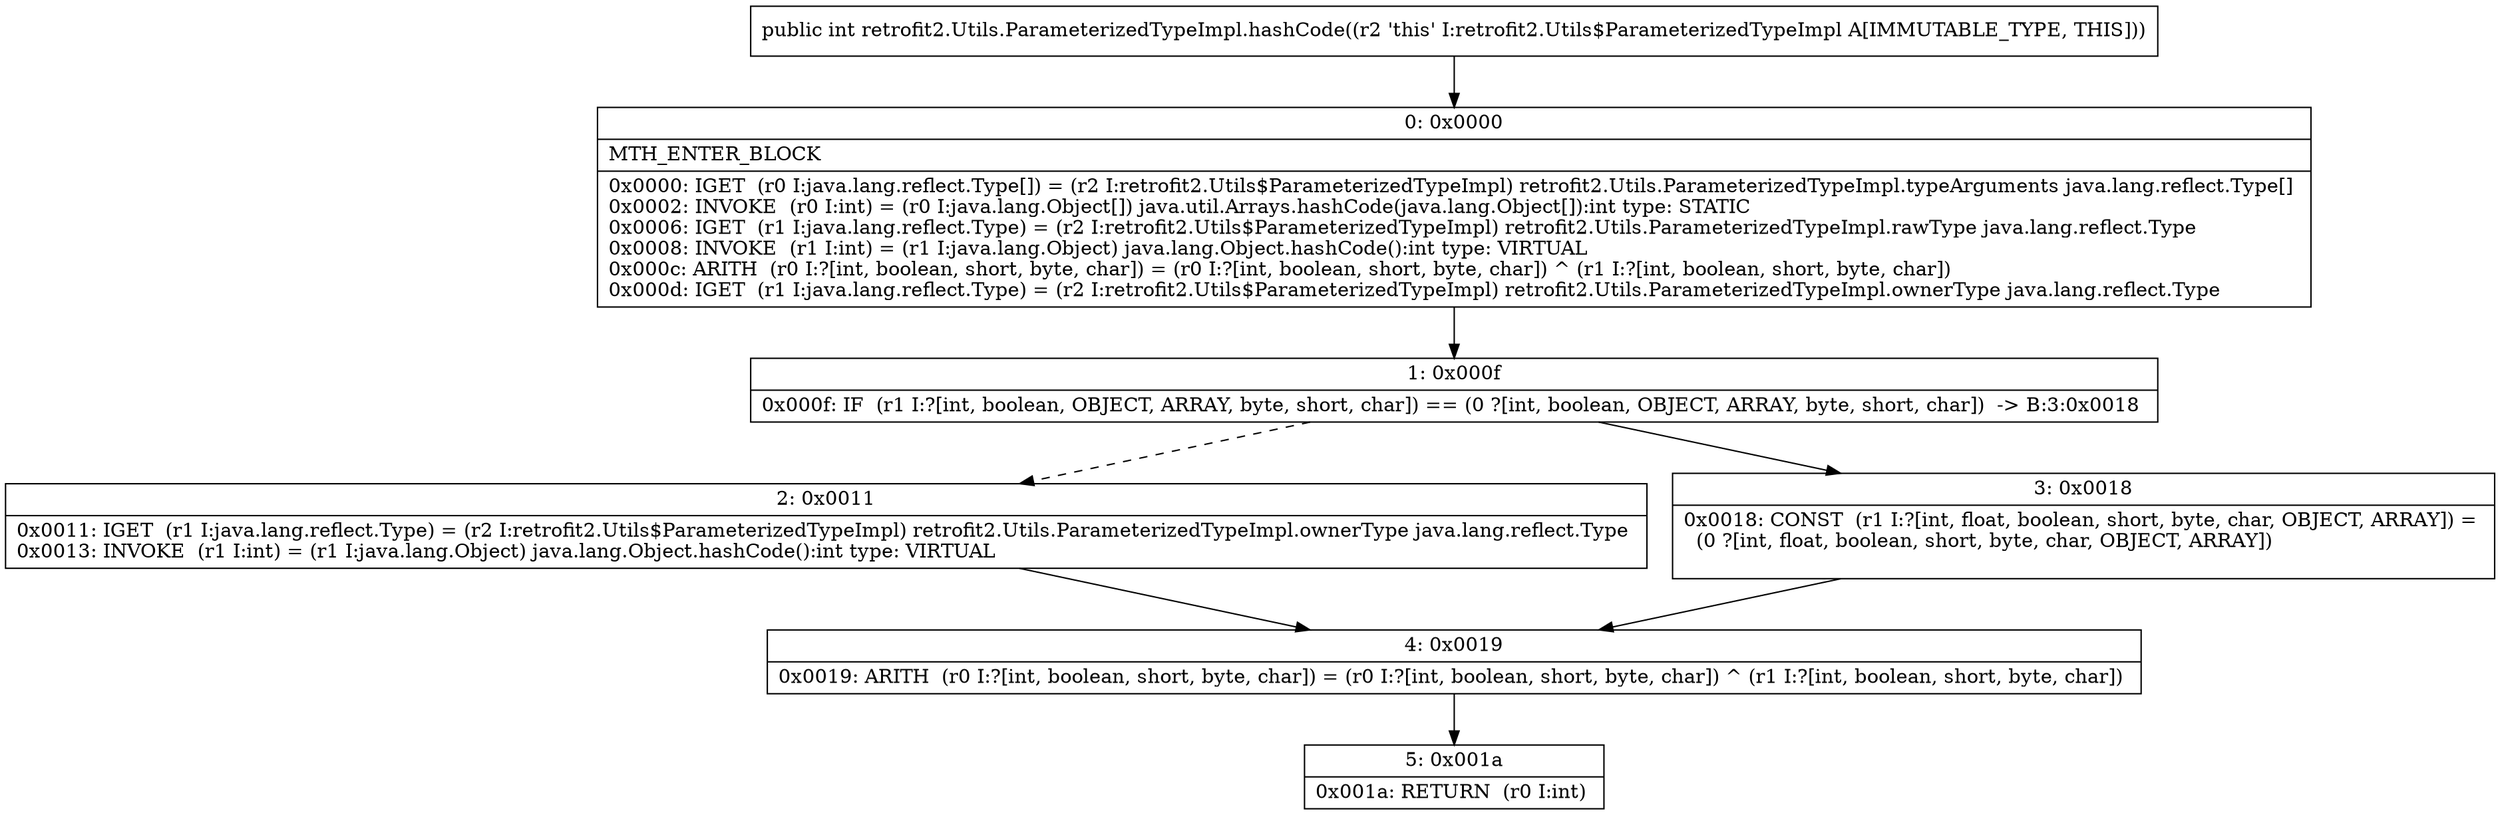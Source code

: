 digraph "CFG forretrofit2.Utils.ParameterizedTypeImpl.hashCode()I" {
Node_0 [shape=record,label="{0\:\ 0x0000|MTH_ENTER_BLOCK\l|0x0000: IGET  (r0 I:java.lang.reflect.Type[]) = (r2 I:retrofit2.Utils$ParameterizedTypeImpl) retrofit2.Utils.ParameterizedTypeImpl.typeArguments java.lang.reflect.Type[] \l0x0002: INVOKE  (r0 I:int) = (r0 I:java.lang.Object[]) java.util.Arrays.hashCode(java.lang.Object[]):int type: STATIC \l0x0006: IGET  (r1 I:java.lang.reflect.Type) = (r2 I:retrofit2.Utils$ParameterizedTypeImpl) retrofit2.Utils.ParameterizedTypeImpl.rawType java.lang.reflect.Type \l0x0008: INVOKE  (r1 I:int) = (r1 I:java.lang.Object) java.lang.Object.hashCode():int type: VIRTUAL \l0x000c: ARITH  (r0 I:?[int, boolean, short, byte, char]) = (r0 I:?[int, boolean, short, byte, char]) ^ (r1 I:?[int, boolean, short, byte, char]) \l0x000d: IGET  (r1 I:java.lang.reflect.Type) = (r2 I:retrofit2.Utils$ParameterizedTypeImpl) retrofit2.Utils.ParameterizedTypeImpl.ownerType java.lang.reflect.Type \l}"];
Node_1 [shape=record,label="{1\:\ 0x000f|0x000f: IF  (r1 I:?[int, boolean, OBJECT, ARRAY, byte, short, char]) == (0 ?[int, boolean, OBJECT, ARRAY, byte, short, char])  \-\> B:3:0x0018 \l}"];
Node_2 [shape=record,label="{2\:\ 0x0011|0x0011: IGET  (r1 I:java.lang.reflect.Type) = (r2 I:retrofit2.Utils$ParameterizedTypeImpl) retrofit2.Utils.ParameterizedTypeImpl.ownerType java.lang.reflect.Type \l0x0013: INVOKE  (r1 I:int) = (r1 I:java.lang.Object) java.lang.Object.hashCode():int type: VIRTUAL \l}"];
Node_3 [shape=record,label="{3\:\ 0x0018|0x0018: CONST  (r1 I:?[int, float, boolean, short, byte, char, OBJECT, ARRAY]) = \l  (0 ?[int, float, boolean, short, byte, char, OBJECT, ARRAY])\l \l}"];
Node_4 [shape=record,label="{4\:\ 0x0019|0x0019: ARITH  (r0 I:?[int, boolean, short, byte, char]) = (r0 I:?[int, boolean, short, byte, char]) ^ (r1 I:?[int, boolean, short, byte, char]) \l}"];
Node_5 [shape=record,label="{5\:\ 0x001a|0x001a: RETURN  (r0 I:int) \l}"];
MethodNode[shape=record,label="{public int retrofit2.Utils.ParameterizedTypeImpl.hashCode((r2 'this' I:retrofit2.Utils$ParameterizedTypeImpl A[IMMUTABLE_TYPE, THIS])) }"];
MethodNode -> Node_0;
Node_0 -> Node_1;
Node_1 -> Node_2[style=dashed];
Node_1 -> Node_3;
Node_2 -> Node_4;
Node_3 -> Node_4;
Node_4 -> Node_5;
}

